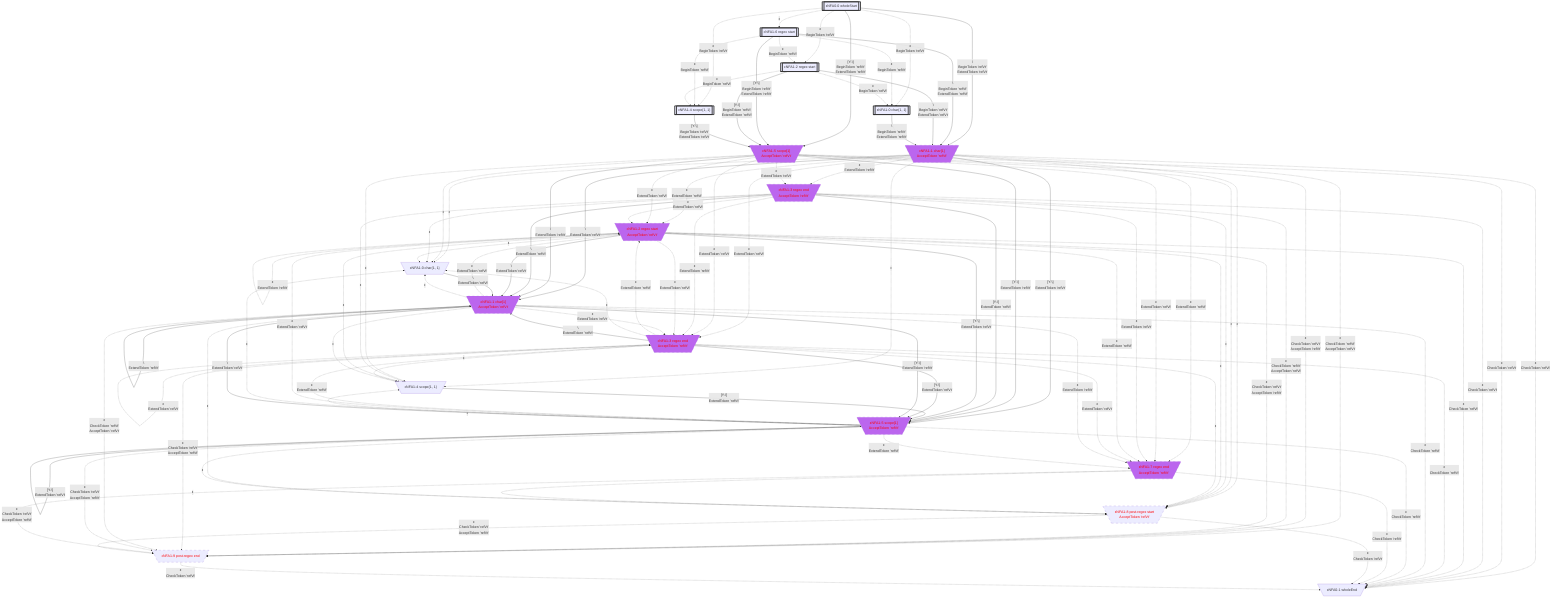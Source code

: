 flowchart
classDef c0001 color:#FF0000;
classDef c0010 stroke-dasharray: 10 10;
classDef c0011 stroke-dasharray: 10 10,color:#FF0000;
classDef c0100 fill:#BB66EE;
classDef c0101 fill:#BB66EE,color:#FF0000;
classDef c0110 fill:#BB66EE,stroke-dasharray: 10 10;
classDef c0111 fill:#BB66EE,stroke-dasharray: 10 10,color:#FF0000;
classDef c1000 stroke:#333,stroke-width:4px;
classDef c1001 stroke:#333,stroke-width:4px,color:#FF0000;
classDef c1010 stroke:#333,stroke-width:4px,stroke-dasharray: 10 10;
classDef c1011 stroke:#333,stroke-width:4px,stroke-dasharray: 10 10,color:#FF0000;
classDef c1100 stroke:#333,stroke-width:4px,fill:#BB66EE;
classDef c1101 stroke:#333,stroke-width:4px,fill:#BB66EE,color:#FF0000;
classDef c1110 stroke:#333,stroke-width:4px,fill:#BB66EE,stroke-dasharray: 10 10;
classDef c1111 stroke:#333,stroke-width:4px,fill:#BB66EE,stroke-dasharray: 10 10,color:#FF0000;
eNFA0_0_42371273[["εNFA0-0 wholeStart"]]
class eNFA0_0_42371273 c1000;
eNFA1_6_6757235[["εNFA1-6 regex start"]]
class eNFA1_6_6757235 c1000;
eNFA1_2_41580444[["εNFA1-2 regex start"]]
class eNFA1_2_41580444 c1000;
eNFA1_0_12572829[["εNFA1-0 char{1, 1}"]]
class eNFA1_0_12572829 c1000;
eNFA1_4_38679683[["εNFA1-4 scope{1, 1}"]]
class eNFA1_4_38679683 c1000;
eNFA1_1_38787544[\"εNFA1-1 char[1]
AcceptToken 'refVt'"/]
class eNFA1_1_38787544 c0111;
eNFA1_5_46046605[\"εNFA1-5 scope[1]
AcceptToken 'refVt'"/]
class eNFA1_5_46046605 c0111;
eNFA1_3_11766267[\"εNFA1-3 regex end
AcceptToken 'refVt'"/]
class eNFA1_3_11766267 c0111;
eNFA1_2_13543581[\"εNFA1-2 regex start
AcceptToken 'refVt'"/]
class eNFA1_2_13543581 c0111;
eNFA1_0_23288300[\"εNFA1-0 char{1, 1}"/]
eNFA1_4_54783372[\"εNFA1-4 scope{1, 1}"/]
eNFA1_3_8268111[\"εNFA1-3 regex end
AcceptToken 'refVt'"/]
class eNFA1_3_8268111 c0111;
eNFA1_1_65737292[\"εNFA1-1 char[1]
AcceptToken 'refVt'"/]
class eNFA1_1_65737292 c0111;
eNFA1_5_54764719[\"εNFA1-5 scope[1]
AcceptToken 'refVt'"/]
class eNFA1_5_54764719 c0111;
eNFA1_7_7304143[\"εNFA1-7 regex end
AcceptToken 'refVt'"/]
class eNFA1_7_7304143 c0111;
eNFA1_8_60815118[\"εNFA1-8 post-regex start
AcceptToken 'refVt'"/]
class eNFA1_8_60815118 c0011;
eNFA1_9_10465156[\"εNFA1-9 post-regex end"/]
class eNFA1_9_10465156 c0011;
eNFA0_1_27077540[\"εNFA0-1 wholeEnd"/]
eNFA0_0_42371273 -.->|"ε"|eNFA1_6_6757235
eNFA0_0_42371273 -.->|"ε
BeginToken 'refVt'"|eNFA1_2_41580444
eNFA0_0_42371273 -.->|"ε
BeginToken 'refVt'"|eNFA1_0_12572829
eNFA0_0_42371273 -.->|"ε
BeginToken 'refVt'"|eNFA1_4_38679683
eNFA0_0_42371273 -->|"#92;
BeginToken 'refVt'
ExtendToken 'refVt'"|eNFA1_1_38787544
eNFA0_0_42371273 -->|"[Y-#92;]
BeginToken 'refVt'
ExtendToken 'refVt'"|eNFA1_5_46046605
eNFA1_6_6757235 -.->|"ε
BeginToken 'refVt'"|eNFA1_2_41580444
eNFA1_6_6757235 -.->|"ε
BeginToken 'refVt'"|eNFA1_0_12572829
eNFA1_6_6757235 -.->|"ε
BeginToken 'refVt'"|eNFA1_4_38679683
eNFA1_6_6757235 -->|"#92;
BeginToken 'refVt'
ExtendToken 'refVt'"|eNFA1_1_38787544
eNFA1_6_6757235 -->|"[Y-#92;]
BeginToken 'refVt'
ExtendToken 'refVt'"|eNFA1_5_46046605
eNFA1_2_41580444 -.->|"ε
BeginToken 'refVt'"|eNFA1_0_12572829
eNFA1_2_41580444 -.->|"ε
BeginToken 'refVt'"|eNFA1_4_38679683
eNFA1_2_41580444 -->|"#92;
BeginToken 'refVt'
ExtendToken 'refVt'"|eNFA1_1_38787544
eNFA1_2_41580444 -->|"[Y-#92;]
BeginToken 'refVt'
ExtendToken 'refVt'"|eNFA1_5_46046605
eNFA1_0_12572829 -->|"#92;
BeginToken 'refVt'
ExtendToken 'refVt'"|eNFA1_1_38787544
eNFA1_4_38679683 -->|"[Y-#92;]
BeginToken 'refVt'
ExtendToken 'refVt'"|eNFA1_5_46046605
eNFA1_1_38787544 -.->|"ε
ExtendToken 'refVt'"|eNFA1_3_11766267
eNFA1_1_38787544 -.->|"ε
ExtendToken 'refVt'"|eNFA1_2_13543581
eNFA1_1_38787544 -.->|"ε"|eNFA1_0_23288300
eNFA1_1_38787544 -.->|"ε"|eNFA1_4_54783372
eNFA1_1_38787544 -.->|"ε
ExtendToken 'refVt'"|eNFA1_3_8268111
eNFA1_1_38787544 -->|"#92;
ExtendToken 'refVt'"|eNFA1_1_65737292
eNFA1_1_38787544 -->|"[Y-#92;]
ExtendToken 'refVt'"|eNFA1_5_54764719
eNFA1_1_38787544 -.->|"ε
ExtendToken 'refVt'"|eNFA1_7_7304143
eNFA1_1_38787544 -.->|"ε"|eNFA1_8_60815118
eNFA1_1_38787544 -.->|"ε
CheckToken 'refVt'
AcceptToken 'refVt'"|eNFA1_9_10465156
eNFA1_1_38787544 -.->|"ε
CheckToken 'refVt'"|eNFA0_1_27077540
eNFA1_5_46046605 -.->|"ε
ExtendToken 'refVt'"|eNFA1_3_11766267
eNFA1_5_46046605 -.->|"ε
ExtendToken 'refVt'"|eNFA1_2_13543581
eNFA1_5_46046605 -.->|"ε"|eNFA1_0_23288300
eNFA1_5_46046605 -.->|"ε"|eNFA1_4_54783372
eNFA1_5_46046605 -.->|"ε
ExtendToken 'refVt'"|eNFA1_3_8268111
eNFA1_5_46046605 -->|"#92;
ExtendToken 'refVt'"|eNFA1_1_65737292
eNFA1_5_46046605 -->|"[Y-#92;]
ExtendToken 'refVt'"|eNFA1_5_54764719
eNFA1_5_46046605 -.->|"ε
ExtendToken 'refVt'"|eNFA1_7_7304143
eNFA1_5_46046605 -.->|"ε"|eNFA1_8_60815118
eNFA1_5_46046605 -.->|"ε
CheckToken 'refVt'
AcceptToken 'refVt'"|eNFA1_9_10465156
eNFA1_5_46046605 -.->|"ε
CheckToken 'refVt'"|eNFA0_1_27077540
eNFA1_3_11766267 -.->|"ε
ExtendToken 'refVt'"|eNFA1_2_13543581
eNFA1_3_11766267 -.->|"ε"|eNFA1_0_23288300
eNFA1_3_11766267 -.->|"ε"|eNFA1_4_54783372
eNFA1_3_11766267 -.->|"ε
ExtendToken 'refVt'"|eNFA1_3_8268111
eNFA1_3_11766267 -->|"#92;
ExtendToken 'refVt'"|eNFA1_1_65737292
eNFA1_3_11766267 -->|"[Y-#92;]
ExtendToken 'refVt'"|eNFA1_5_54764719
eNFA1_3_11766267 -.->|"ε
ExtendToken 'refVt'"|eNFA1_7_7304143
eNFA1_3_11766267 -.->|"ε"|eNFA1_8_60815118
eNFA1_3_11766267 -.->|"ε
CheckToken 'refVt'
AcceptToken 'refVt'"|eNFA1_9_10465156
eNFA1_3_11766267 -.->|"ε
CheckToken 'refVt'"|eNFA0_1_27077540
eNFA1_2_13543581 -.->|"ε"|eNFA1_0_23288300
eNFA1_2_13543581 -.->|"ε"|eNFA1_4_54783372
eNFA1_2_13543581 -.->|"ε
ExtendToken 'refVt'"|eNFA1_3_8268111
eNFA1_2_13543581 -->|"#92;
ExtendToken 'refVt'"|eNFA1_1_65737292
eNFA1_2_13543581 -->|"[Y-#92;]
ExtendToken 'refVt'"|eNFA1_5_54764719
eNFA1_2_13543581 -.->|"ε
ExtendToken 'refVt'"|eNFA1_2_13543581
eNFA1_2_13543581 -.->|"ε
ExtendToken 'refVt'"|eNFA1_7_7304143
eNFA1_2_13543581 -.->|"ε"|eNFA1_8_60815118
eNFA1_2_13543581 -.->|"ε
CheckToken 'refVt'
AcceptToken 'refVt'"|eNFA1_9_10465156
eNFA1_2_13543581 -.->|"ε
CheckToken 'refVt'"|eNFA0_1_27077540
eNFA1_0_23288300 -->|"#92;
ExtendToken 'refVt'"|eNFA1_1_65737292
eNFA1_4_54783372 -->|"[Y-#92;]
ExtendToken 'refVt'"|eNFA1_5_54764719
eNFA1_3_8268111 -.->|"ε
ExtendToken 'refVt'"|eNFA1_2_13543581
eNFA1_3_8268111 -.->|"ε
ExtendToken 'refVt'"|eNFA1_7_7304143
eNFA1_3_8268111 -.->|"ε"|eNFA1_0_23288300
eNFA1_3_8268111 -.->|"ε"|eNFA1_4_54783372
eNFA1_3_8268111 -.->|"ε
ExtendToken 'refVt'"|eNFA1_3_8268111
eNFA1_3_8268111 -->|"#92;
ExtendToken 'refVt'"|eNFA1_1_65737292
eNFA1_3_8268111 -->|"[Y-#92;]
ExtendToken 'refVt'"|eNFA1_5_54764719
eNFA1_3_8268111 -.->|"ε"|eNFA1_8_60815118
eNFA1_3_8268111 -.->|"ε
CheckToken 'refVt'
AcceptToken 'refVt'"|eNFA1_9_10465156
eNFA1_3_8268111 -.->|"ε
CheckToken 'refVt'"|eNFA0_1_27077540
eNFA1_1_65737292 -.->|"ε
ExtendToken 'refVt'"|eNFA1_3_8268111
eNFA1_1_65737292 -.->|"ε
ExtendToken 'refVt'"|eNFA1_2_13543581
eNFA1_1_65737292 -.->|"ε
ExtendToken 'refVt'"|eNFA1_7_7304143
eNFA1_1_65737292 -.->|"ε"|eNFA1_0_23288300
eNFA1_1_65737292 -.->|"ε"|eNFA1_4_54783372
eNFA1_1_65737292 -->|"#92;
ExtendToken 'refVt'"|eNFA1_1_65737292
eNFA1_1_65737292 -->|"[Y-#92;]
ExtendToken 'refVt'"|eNFA1_5_54764719
eNFA1_1_65737292 -.->|"ε"|eNFA1_8_60815118
eNFA1_1_65737292 -.->|"ε
CheckToken 'refVt'
AcceptToken 'refVt'"|eNFA1_9_10465156
eNFA1_1_65737292 -.->|"ε
CheckToken 'refVt'"|eNFA0_1_27077540
eNFA1_5_54764719 -.->|"ε
ExtendToken 'refVt'"|eNFA1_3_8268111
eNFA1_5_54764719 -.->|"ε
ExtendToken 'refVt'"|eNFA1_2_13543581
eNFA1_5_54764719 -.->|"ε
ExtendToken 'refVt'"|eNFA1_7_7304143
eNFA1_5_54764719 -.->|"ε"|eNFA1_0_23288300
eNFA1_5_54764719 -.->|"ε"|eNFA1_4_54783372
eNFA1_5_54764719 -->|"#92;
ExtendToken 'refVt'"|eNFA1_1_65737292
eNFA1_5_54764719 -->|"[Y-#92;]
ExtendToken 'refVt'"|eNFA1_5_54764719
eNFA1_5_54764719 -.->|"ε"|eNFA1_8_60815118
eNFA1_5_54764719 -.->|"ε
CheckToken 'refVt'
AcceptToken 'refVt'"|eNFA1_9_10465156
eNFA1_5_54764719 -.->|"ε
CheckToken 'refVt'"|eNFA0_1_27077540
eNFA1_7_7304143 -.->|"ε"|eNFA1_8_60815118
eNFA1_7_7304143 -.->|"ε
CheckToken 'refVt'
AcceptToken 'refVt'"|eNFA1_9_10465156
eNFA1_7_7304143 -.->|"ε
CheckToken 'refVt'"|eNFA0_1_27077540
eNFA1_8_60815118 -.->|"ε
CheckToken 'refVt'
AcceptToken 'refVt'"|eNFA1_9_10465156
eNFA1_8_60815118 -.->|"ε
CheckToken 'refVt'"|eNFA0_1_27077540
eNFA1_9_10465156 -.->|"ε
CheckToken 'refVt'"|eNFA0_1_27077540
